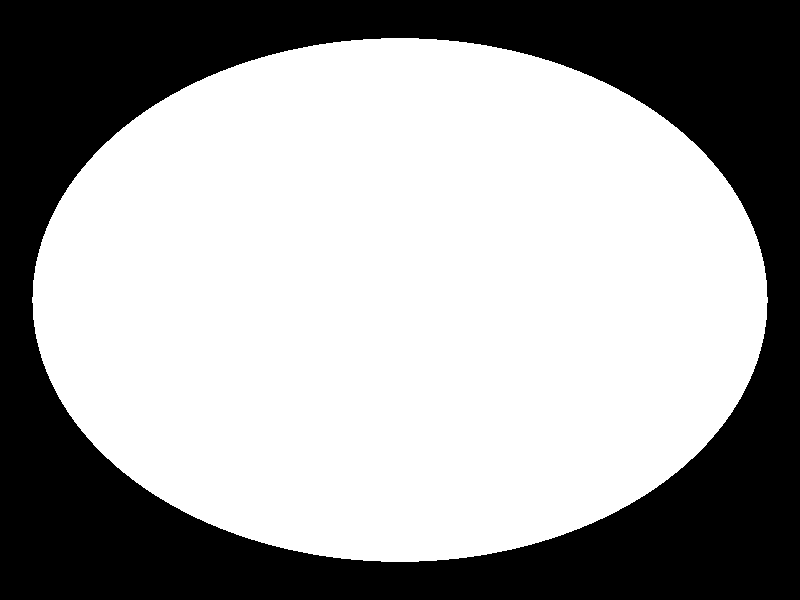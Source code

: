 #include "colors.inc"
#include "shapes.inc"
#include "finish.inc"

camera { location <0, 0, -10> look_at <0, 0, 0> }
light_source { <0, 2, -500> color White }

sphere { <0, 0, 0> 4 scale <1.4, 1, 1> pigment { White } normal { dents 0.8} }

